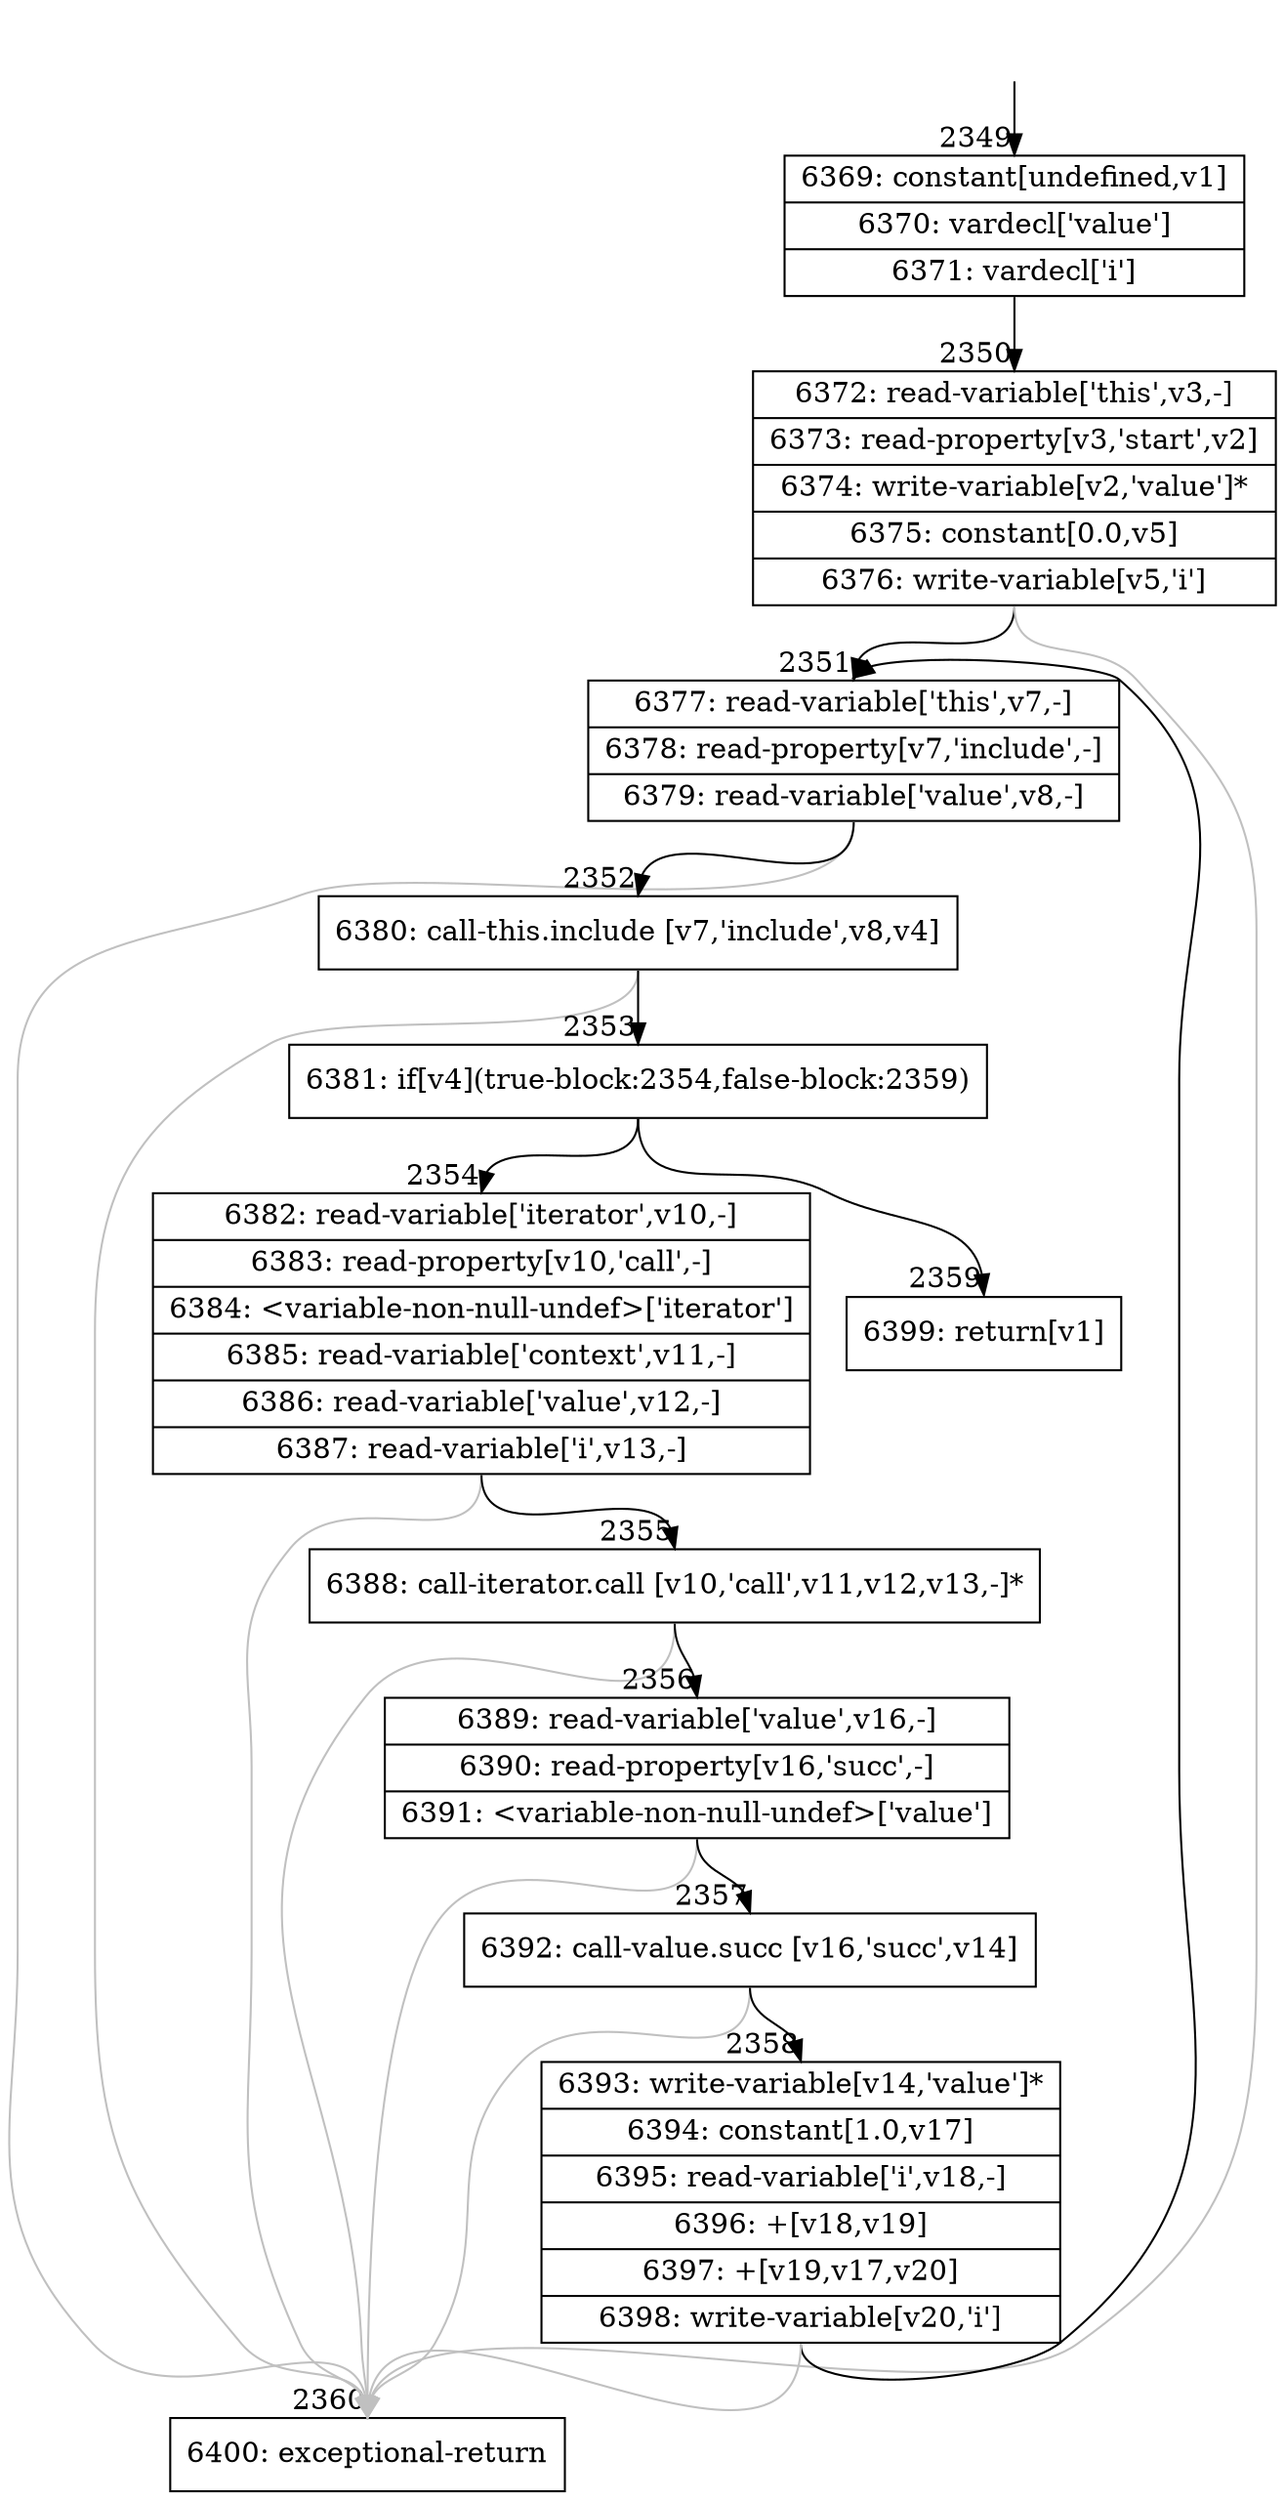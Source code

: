 digraph {
rankdir="TD"
BB_entry217[shape=none,label=""];
BB_entry217 -> BB2349 [tailport=s, headport=n, headlabel="    2349"]
BB2349 [shape=record label="{6369: constant[undefined,v1]|6370: vardecl['value']|6371: vardecl['i']}" ] 
BB2349 -> BB2350 [tailport=s, headport=n, headlabel="      2350"]
BB2350 [shape=record label="{6372: read-variable['this',v3,-]|6373: read-property[v3,'start',v2]|6374: write-variable[v2,'value']*|6375: constant[0.0,v5]|6376: write-variable[v5,'i']}" ] 
BB2350 -> BB2351 [tailport=s, headport=n, headlabel="      2351"]
BB2350 -> BB2360 [tailport=s, headport=n, color=gray, headlabel="      2360"]
BB2351 [shape=record label="{6377: read-variable['this',v7,-]|6378: read-property[v7,'include',-]|6379: read-variable['value',v8,-]}" ] 
BB2351 -> BB2352 [tailport=s, headport=n, headlabel="      2352"]
BB2351 -> BB2360 [tailport=s, headport=n, color=gray]
BB2352 [shape=record label="{6380: call-this.include [v7,'include',v8,v4]}" ] 
BB2352 -> BB2353 [tailport=s, headport=n, headlabel="      2353"]
BB2352 -> BB2360 [tailport=s, headport=n, color=gray]
BB2353 [shape=record label="{6381: if[v4](true-block:2354,false-block:2359)}" ] 
BB2353 -> BB2354 [tailport=s, headport=n, headlabel="      2354"]
BB2353 -> BB2359 [tailport=s, headport=n, headlabel="      2359"]
BB2354 [shape=record label="{6382: read-variable['iterator',v10,-]|6383: read-property[v10,'call',-]|6384: \<variable-non-null-undef\>['iterator']|6385: read-variable['context',v11,-]|6386: read-variable['value',v12,-]|6387: read-variable['i',v13,-]}" ] 
BB2354 -> BB2355 [tailport=s, headport=n, headlabel="      2355"]
BB2354 -> BB2360 [tailport=s, headport=n, color=gray]
BB2355 [shape=record label="{6388: call-iterator.call [v10,'call',v11,v12,v13,-]*}" ] 
BB2355 -> BB2356 [tailport=s, headport=n, headlabel="      2356"]
BB2355 -> BB2360 [tailport=s, headport=n, color=gray]
BB2356 [shape=record label="{6389: read-variable['value',v16,-]|6390: read-property[v16,'succ',-]|6391: \<variable-non-null-undef\>['value']}" ] 
BB2356 -> BB2357 [tailport=s, headport=n, headlabel="      2357"]
BB2356 -> BB2360 [tailport=s, headport=n, color=gray]
BB2357 [shape=record label="{6392: call-value.succ [v16,'succ',v14]}" ] 
BB2357 -> BB2358 [tailport=s, headport=n, headlabel="      2358"]
BB2357 -> BB2360 [tailport=s, headport=n, color=gray]
BB2358 [shape=record label="{6393: write-variable[v14,'value']*|6394: constant[1.0,v17]|6395: read-variable['i',v18,-]|6396: +[v18,v19]|6397: +[v19,v17,v20]|6398: write-variable[v20,'i']}" ] 
BB2358 -> BB2351 [tailport=s, headport=n]
BB2358 -> BB2360 [tailport=s, headport=n, color=gray]
BB2359 [shape=record label="{6399: return[v1]}" ] 
BB2360 [shape=record label="{6400: exceptional-return}" ] 
//#$~ 1600
}
